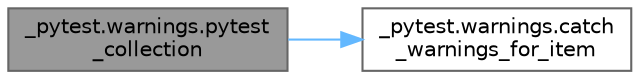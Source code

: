 digraph "_pytest.warnings.pytest_collection"
{
 // LATEX_PDF_SIZE
  bgcolor="transparent";
  edge [fontname=Helvetica,fontsize=10,labelfontname=Helvetica,labelfontsize=10];
  node [fontname=Helvetica,fontsize=10,shape=box,height=0.2,width=0.4];
  rankdir="LR";
  Node1 [id="Node000001",label="_pytest.warnings.pytest\l_collection",height=0.2,width=0.4,color="gray40", fillcolor="grey60", style="filled", fontcolor="black",tooltip=" "];
  Node1 -> Node2 [id="edge1_Node000001_Node000002",color="steelblue1",style="solid",tooltip=" "];
  Node2 [id="Node000002",label="_pytest.warnings.catch\l_warnings_for_item",height=0.2,width=0.4,color="grey40", fillcolor="white", style="filled",URL="$namespace__pytest_1_1warnings.html#aaddb11df2c908b5771b0b5454888d120",tooltip=" "];
}
